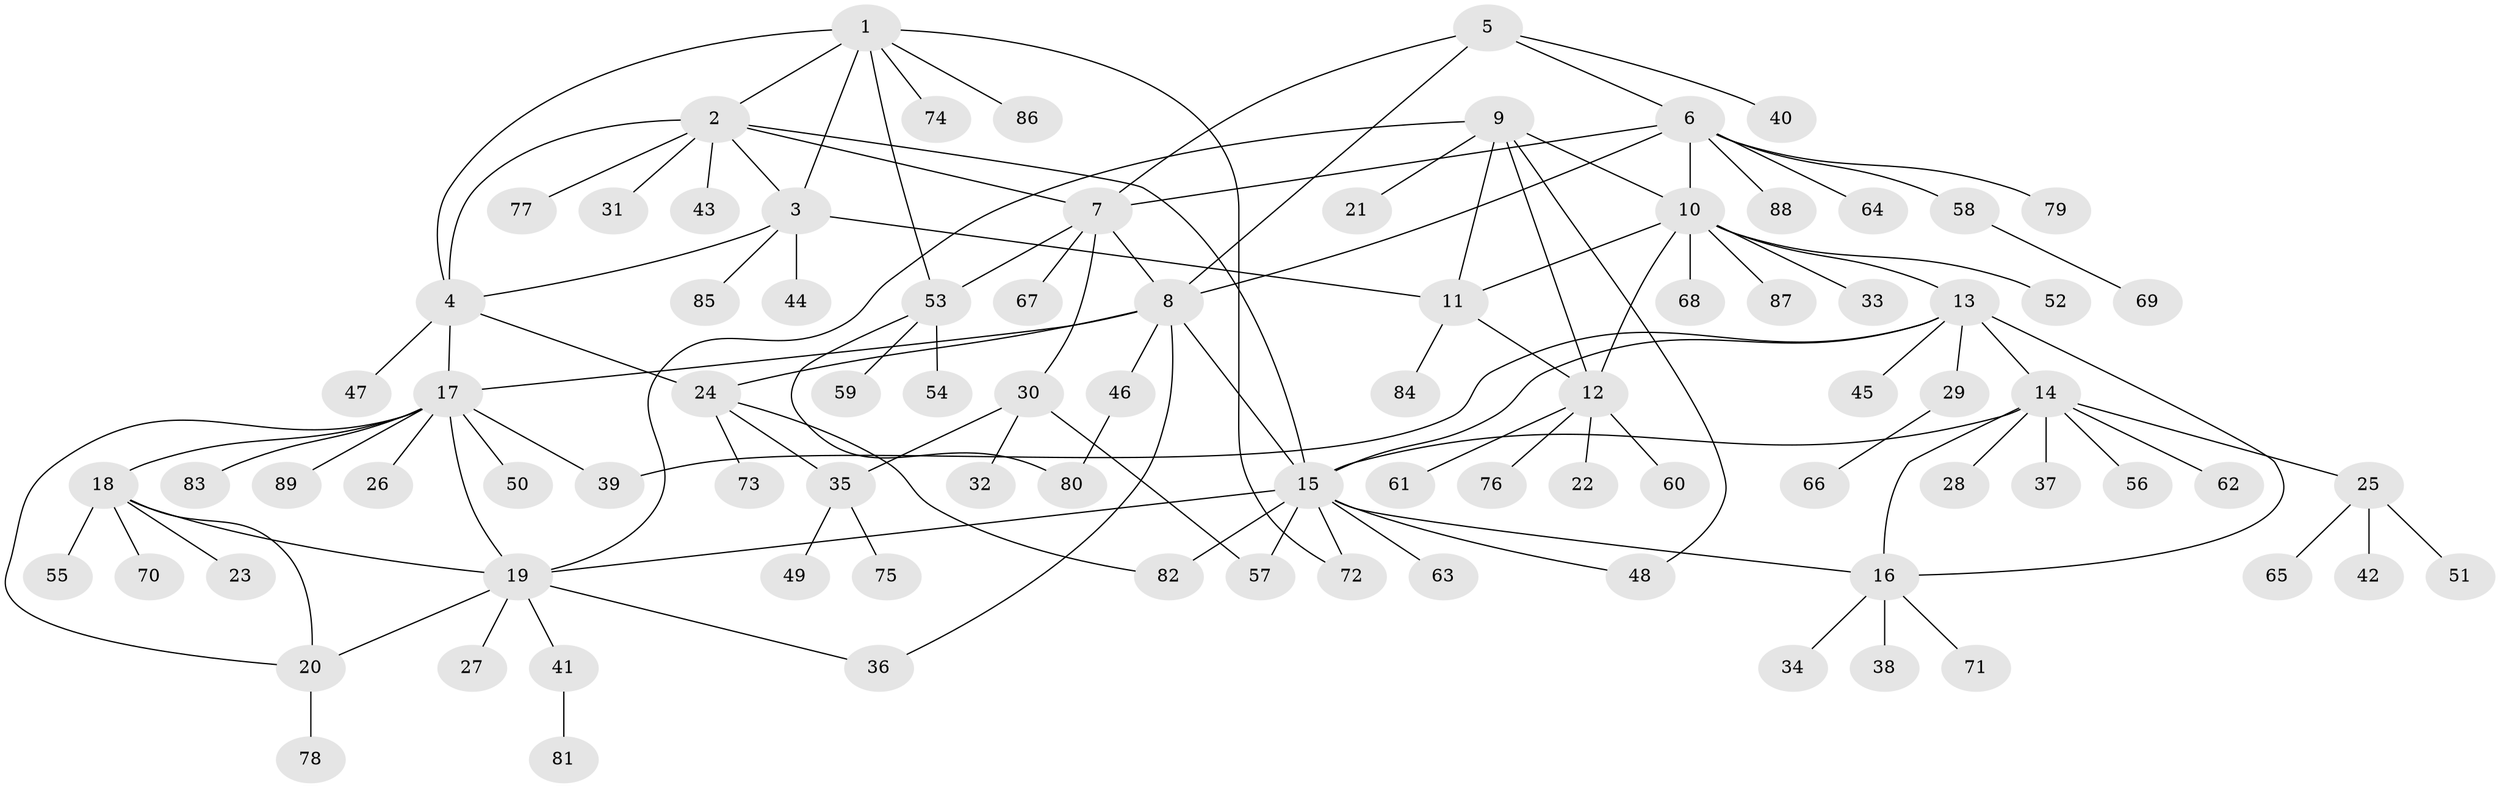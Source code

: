 // Generated by graph-tools (version 1.1) at 2025/54/03/09/25 04:54:58]
// undirected, 89 vertices, 119 edges
graph export_dot {
graph [start="1"]
  node [color=gray90,style=filled];
  1;
  2;
  3;
  4;
  5;
  6;
  7;
  8;
  9;
  10;
  11;
  12;
  13;
  14;
  15;
  16;
  17;
  18;
  19;
  20;
  21;
  22;
  23;
  24;
  25;
  26;
  27;
  28;
  29;
  30;
  31;
  32;
  33;
  34;
  35;
  36;
  37;
  38;
  39;
  40;
  41;
  42;
  43;
  44;
  45;
  46;
  47;
  48;
  49;
  50;
  51;
  52;
  53;
  54;
  55;
  56;
  57;
  58;
  59;
  60;
  61;
  62;
  63;
  64;
  65;
  66;
  67;
  68;
  69;
  70;
  71;
  72;
  73;
  74;
  75;
  76;
  77;
  78;
  79;
  80;
  81;
  82;
  83;
  84;
  85;
  86;
  87;
  88;
  89;
  1 -- 2;
  1 -- 3;
  1 -- 4;
  1 -- 53;
  1 -- 72;
  1 -- 74;
  1 -- 86;
  2 -- 3;
  2 -- 4;
  2 -- 7;
  2 -- 15;
  2 -- 31;
  2 -- 43;
  2 -- 77;
  3 -- 4;
  3 -- 11;
  3 -- 44;
  3 -- 85;
  4 -- 17;
  4 -- 24;
  4 -- 47;
  5 -- 6;
  5 -- 7;
  5 -- 8;
  5 -- 40;
  6 -- 7;
  6 -- 8;
  6 -- 10;
  6 -- 58;
  6 -- 64;
  6 -- 79;
  6 -- 88;
  7 -- 8;
  7 -- 30;
  7 -- 53;
  7 -- 67;
  8 -- 15;
  8 -- 17;
  8 -- 24;
  8 -- 36;
  8 -- 46;
  9 -- 10;
  9 -- 11;
  9 -- 12;
  9 -- 19;
  9 -- 21;
  9 -- 48;
  10 -- 11;
  10 -- 12;
  10 -- 13;
  10 -- 33;
  10 -- 52;
  10 -- 68;
  10 -- 87;
  11 -- 12;
  11 -- 84;
  12 -- 22;
  12 -- 60;
  12 -- 61;
  12 -- 76;
  13 -- 14;
  13 -- 15;
  13 -- 16;
  13 -- 29;
  13 -- 39;
  13 -- 45;
  14 -- 15;
  14 -- 16;
  14 -- 25;
  14 -- 28;
  14 -- 37;
  14 -- 56;
  14 -- 62;
  15 -- 16;
  15 -- 19;
  15 -- 48;
  15 -- 57;
  15 -- 63;
  15 -- 72;
  15 -- 82;
  16 -- 34;
  16 -- 38;
  16 -- 71;
  17 -- 18;
  17 -- 19;
  17 -- 20;
  17 -- 26;
  17 -- 39;
  17 -- 50;
  17 -- 83;
  17 -- 89;
  18 -- 19;
  18 -- 20;
  18 -- 23;
  18 -- 55;
  18 -- 70;
  19 -- 20;
  19 -- 27;
  19 -- 36;
  19 -- 41;
  20 -- 78;
  24 -- 35;
  24 -- 73;
  24 -- 82;
  25 -- 42;
  25 -- 51;
  25 -- 65;
  29 -- 66;
  30 -- 32;
  30 -- 35;
  30 -- 57;
  35 -- 49;
  35 -- 75;
  41 -- 81;
  46 -- 80;
  53 -- 54;
  53 -- 59;
  53 -- 80;
  58 -- 69;
}
